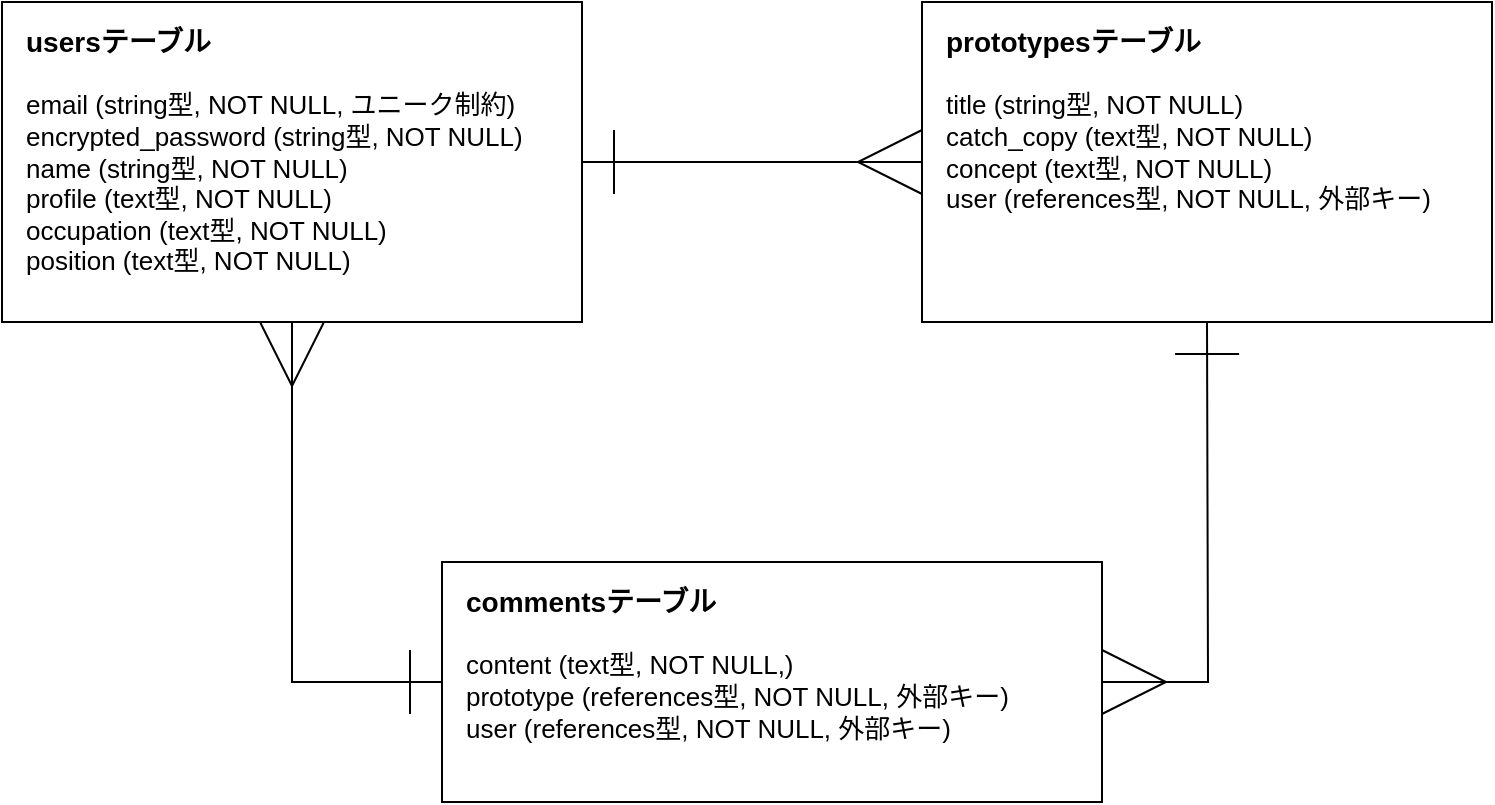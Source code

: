 <mxfile>
    <diagram id="SM9m9AZWwDdoXc83xp8n" name="ページ1">
        <mxGraphModel dx="745" dy="633" grid="1" gridSize="10" guides="1" tooltips="1" connect="1" arrows="1" fold="1" page="1" pageScale="1" pageWidth="827" pageHeight="1169" math="0" shadow="0">
            <root>
                <mxCell id="0"/>
                <mxCell id="1" parent="0"/>
                <mxCell id="266" style="edgeStyle=none;html=1;exitX=1;exitY=0.5;exitDx=0;exitDy=0;entryX=0;entryY=0.5;entryDx=0;entryDy=0;endArrow=ERmany;endFill=0;endSize=30;startSize=30;startArrow=ERone;startFill=0;rounded=0;" edge="1" parent="1" source="239" target="240">
                    <mxGeometry relative="1" as="geometry"/>
                </mxCell>
                <mxCell id="268" style="edgeStyle=none;html=1;exitX=0.5;exitY=1;exitDx=0;exitDy=0;startArrow=ERmany;startFill=0;endArrow=ERone;endFill=0;startSize=30;endSize=30;entryX=0;entryY=0.5;entryDx=0;entryDy=0;rounded=0;" edge="1" parent="1" source="239" target="247">
                    <mxGeometry relative="1" as="geometry">
                        <mxPoint x="165" y="600" as="targetPoint"/>
                        <Array as="points">
                            <mxPoint x="165" y="580"/>
                        </Array>
                    </mxGeometry>
                </mxCell>
                <mxCell id="239" value="&lt;span style=&quot;border-color: var(--border-color); background-color: initial;&quot;&gt;&lt;b style=&quot;border-color: var(--border-color); font-size: 14px;&quot;&gt;usersテーブル&lt;/b&gt;&lt;br style=&quot;border-color: var(--border-color);&quot;&gt;&lt;br style=&quot;border-color: var(--border-color);&quot;&gt;email (string型, NOT NULL, ユニーク制約)&lt;br style=&quot;border-color: var(--border-color);&quot;&gt;encrypted_password (string型, NOT NULL)&lt;br style=&quot;border-color: var(--border-color);&quot;&gt;name&amp;nbsp;&lt;/span&gt;&lt;span style=&quot;&quot;&gt;(string型, NOT NULL)&lt;br&gt;profile (text型, NOT NULL)&lt;br&gt;occupation&amp;nbsp;&lt;/span&gt;(text型, NOT NULL)&lt;br&gt;&lt;span style=&quot;&quot;&gt;position&amp;nbsp;&lt;/span&gt;(text型, NOT NULL)&lt;span style=&quot;&quot;&gt;&lt;br&gt;&lt;/span&gt;" style="rounded=0;whiteSpace=wrap;html=1;labelBackgroundColor=none;labelBorderColor=none;strokeColor=default;fontSize=13;fontColor=none;verticalAlign=top;align=left;spacingLeft=10;spacingTop=5;" parent="1" vertex="1">
                    <mxGeometry x="20" y="240" width="290" height="160" as="geometry"/>
                </mxCell>
                <mxCell id="240" value="&lt;span style=&quot;border-color: var(--border-color); background-color: initial;&quot;&gt;&lt;b style=&quot;border-color: var(--border-color); font-size: 14px;&quot;&gt;prototypesテーブル&lt;/b&gt;&lt;br style=&quot;border-color: var(--border-color);&quot;&gt;&lt;br style=&quot;border-color: var(--border-color);&quot;&gt;title (string型, NOT NULL)&lt;br style=&quot;border-color: var(--border-color);&quot;&gt;catch_copy (text型, NOT NULL)&lt;br style=&quot;border-color: var(--border-color);&quot;&gt;concept&amp;nbsp;&lt;/span&gt;&lt;span style=&quot;&quot;&gt;(text型, NOT NULL)&lt;br&gt;user (references型, NOT NULL, 外部キー)&lt;/span&gt;&lt;span style=&quot;&quot;&gt;&lt;br&gt;&lt;/span&gt;" style="rounded=0;whiteSpace=wrap;html=1;labelBackgroundColor=none;labelBorderColor=none;strokeColor=default;fontSize=13;fontColor=none;verticalAlign=top;align=left;spacingLeft=10;spacingTop=5;" parent="1" vertex="1">
                    <mxGeometry x="480" y="240" width="285" height="160" as="geometry"/>
                </mxCell>
                <mxCell id="269" style="edgeStyle=none;rounded=0;html=1;exitX=1;exitY=0.5;exitDx=0;exitDy=0;entryX=0.5;entryY=1;entryDx=0;entryDy=0;startArrow=ERmany;startFill=0;endArrow=ERone;endFill=0;startSize=30;endSize=30;" edge="1" parent="1" source="247" target="240">
                    <mxGeometry relative="1" as="geometry">
                        <Array as="points">
                            <mxPoint x="623" y="580"/>
                        </Array>
                    </mxGeometry>
                </mxCell>
                <mxCell id="247" value="&lt;span style=&quot;border-color: var(--border-color); background-color: initial;&quot;&gt;&lt;b style=&quot;border-color: var(--border-color); font-size: 14px;&quot;&gt;commentsテーブル&lt;/b&gt;&lt;br style=&quot;border-color: var(--border-color);&quot;&gt;&lt;br style=&quot;border-color: var(--border-color);&quot;&gt;content (text型, NOT NULL,)&lt;br style=&quot;border-color: var(--border-color);&quot;&gt;prototype (references型, NOT NULL, 外部キー)&lt;br style=&quot;border-color: var(--border-color);&quot;&gt;user&amp;nbsp;&lt;/span&gt;&lt;span style=&quot;&quot;&gt;(references型, NOT NULL, 外部キー)&lt;br&gt;&lt;/span&gt;&lt;span style=&quot;&quot;&gt;&lt;br&gt;&lt;/span&gt;" style="rounded=0;whiteSpace=wrap;html=1;labelBackgroundColor=none;labelBorderColor=none;strokeColor=default;fontSize=13;fontColor=none;verticalAlign=top;align=left;spacingLeft=10;spacingTop=5;" parent="1" vertex="1">
                    <mxGeometry x="240" y="520" width="330" height="120" as="geometry"/>
                </mxCell>
            </root>
        </mxGraphModel>
    </diagram>
</mxfile>